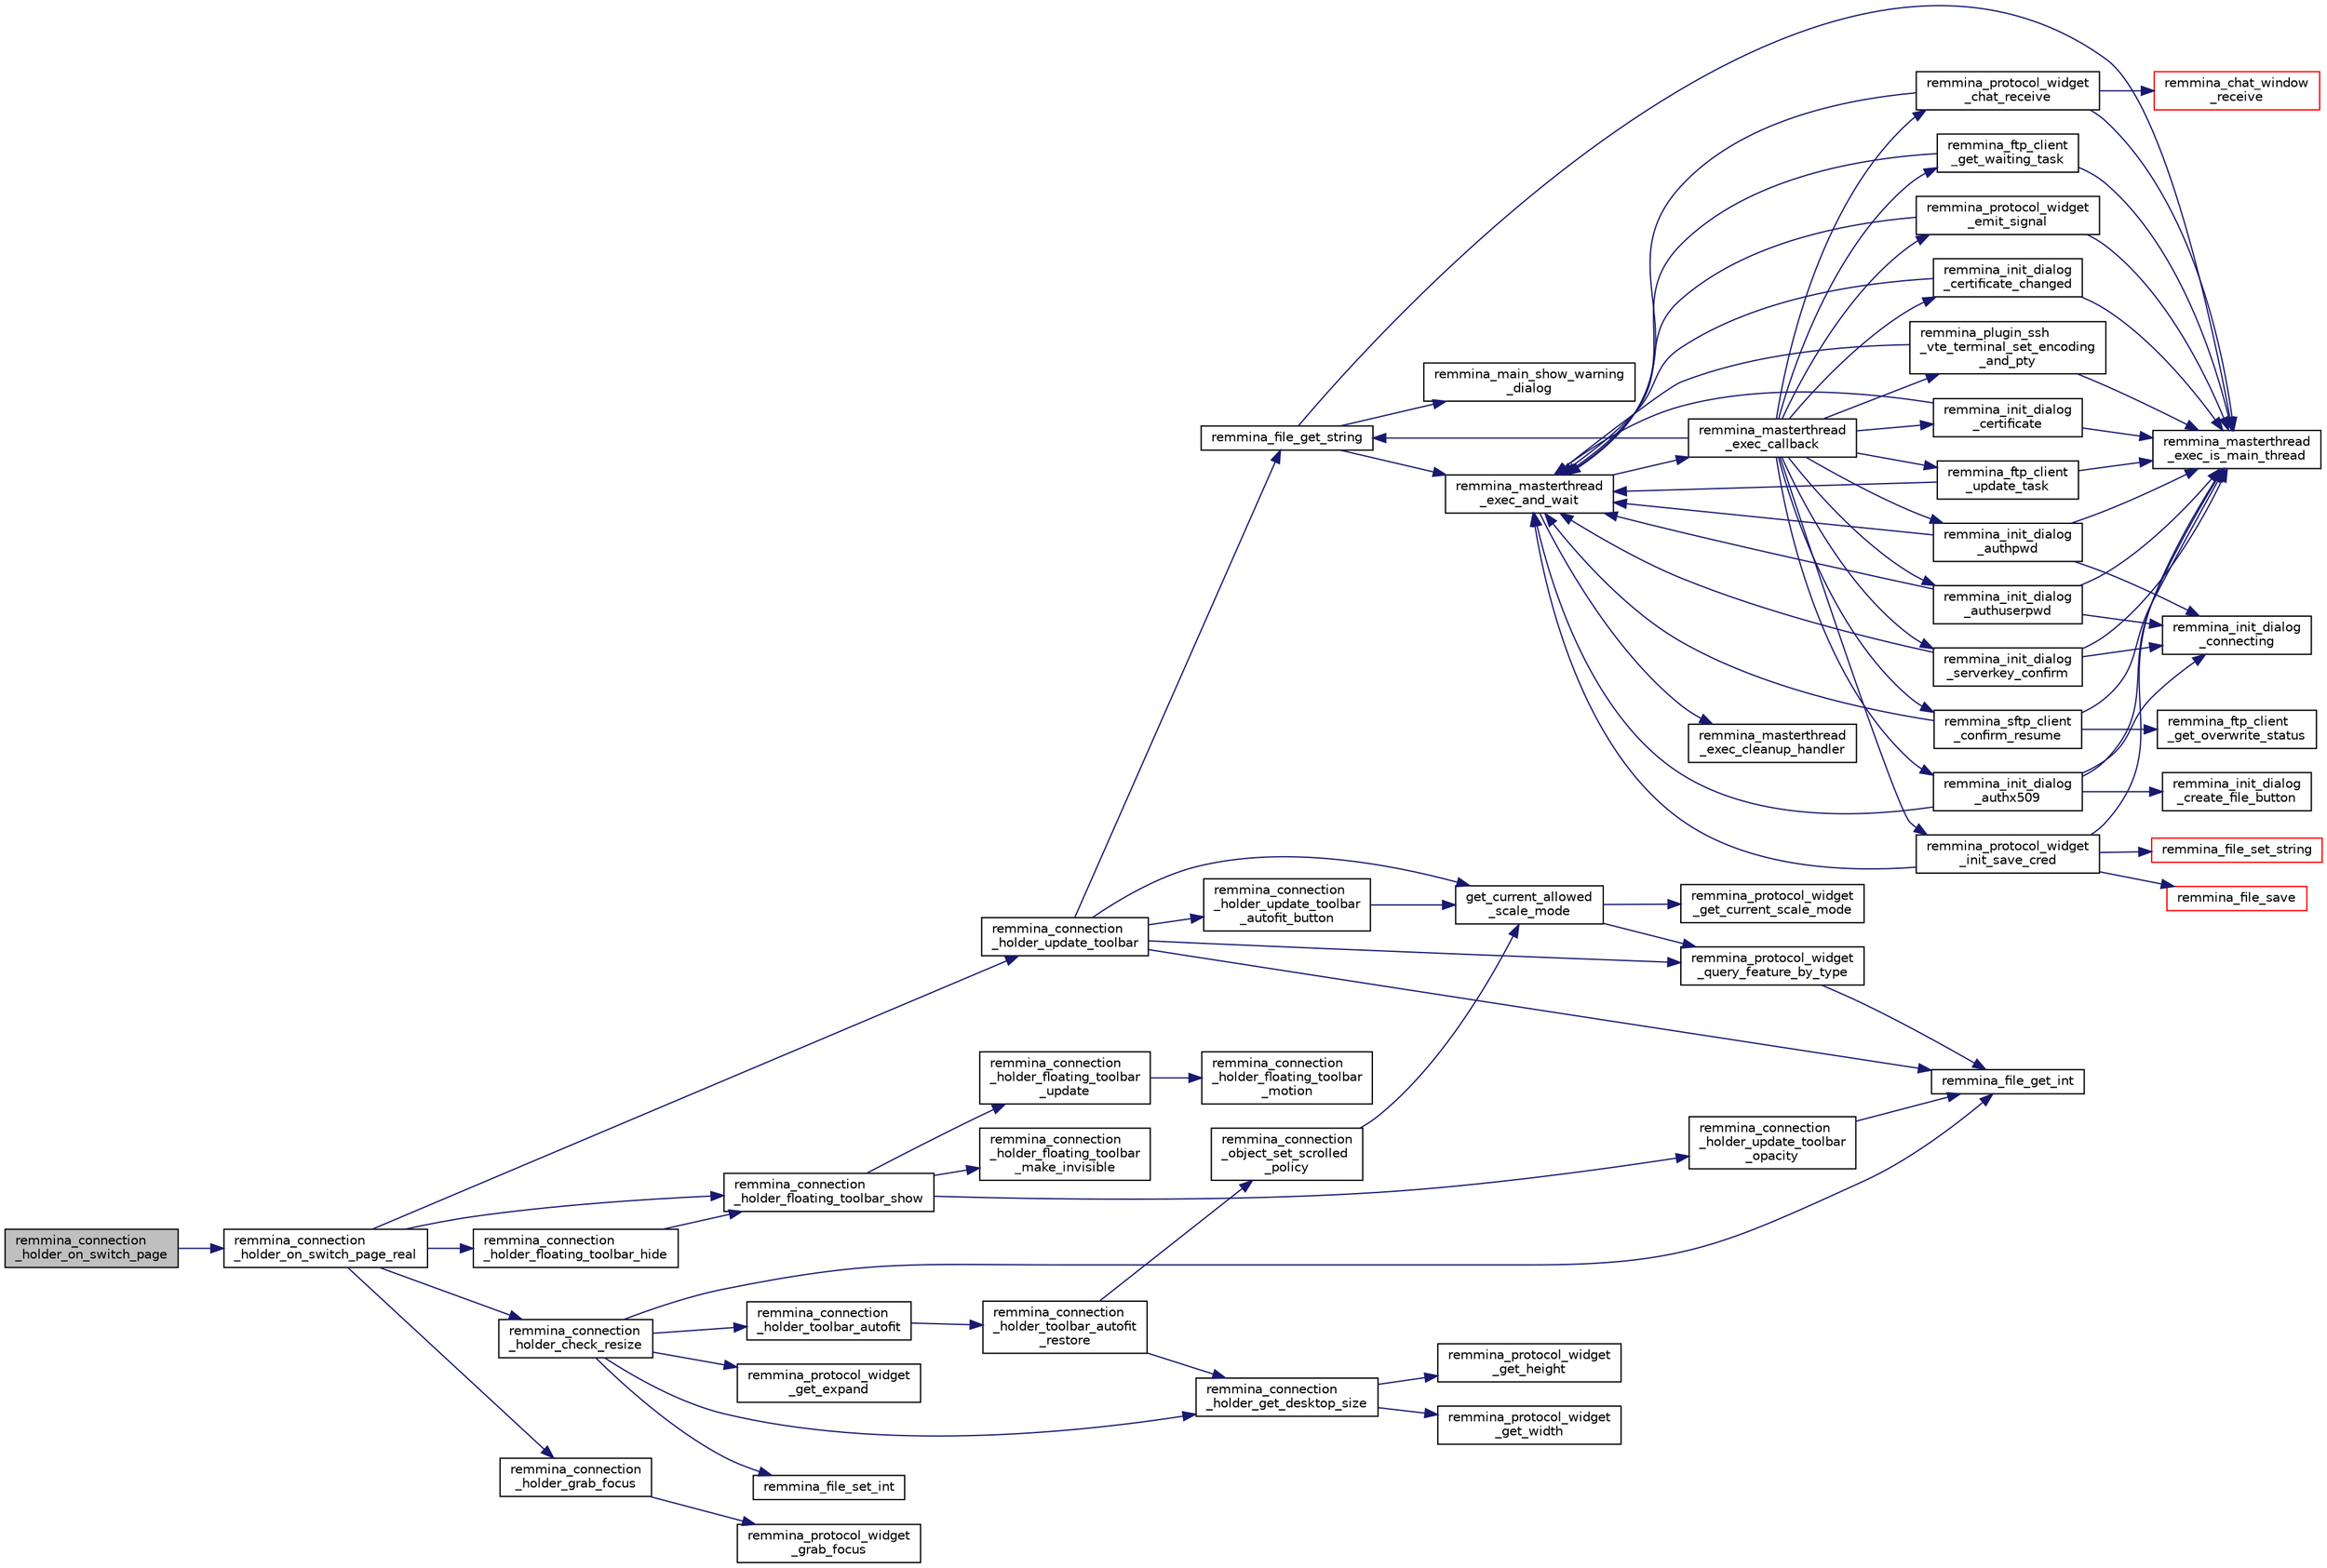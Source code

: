 digraph "remmina_connection_holder_on_switch_page"
{
  edge [fontname="Helvetica",fontsize="10",labelfontname="Helvetica",labelfontsize="10"];
  node [fontname="Helvetica",fontsize="10",shape=record];
  rankdir="LR";
  Node5094 [label="remmina_connection\l_holder_on_switch_page",height=0.2,width=0.4,color="black", fillcolor="grey75", style="filled", fontcolor="black"];
  Node5094 -> Node5095 [color="midnightblue",fontsize="10",style="solid",fontname="Helvetica"];
  Node5095 [label="remmina_connection\l_holder_on_switch_page_real",height=0.2,width=0.4,color="black", fillcolor="white", style="filled",URL="$remmina__connection__window_8c.html#af0cc437cd94ed03047f1e2b195317b54"];
  Node5095 -> Node5096 [color="midnightblue",fontsize="10",style="solid",fontname="Helvetica"];
  Node5096 [label="remmina_connection\l_holder_floating_toolbar_show",height=0.2,width=0.4,color="black", fillcolor="white", style="filled",URL="$remmina__connection__window_8c.html#a147924e56eceebe1f61e47bf5af2218a"];
  Node5096 -> Node5097 [color="midnightblue",fontsize="10",style="solid",fontname="Helvetica"];
  Node5097 [label="remmina_connection\l_holder_update_toolbar\l_opacity",height=0.2,width=0.4,color="black", fillcolor="white", style="filled",URL="$remmina__connection__window_8c.html#aac6895538e595984302a03c07bc51fbe"];
  Node5097 -> Node5098 [color="midnightblue",fontsize="10",style="solid",fontname="Helvetica"];
  Node5098 [label="remmina_file_get_int",height=0.2,width=0.4,color="black", fillcolor="white", style="filled",URL="$remmina__file_8c.html#a4884356c195dcfb4ceacf641a1e74e66"];
  Node5096 -> Node5099 [color="midnightblue",fontsize="10",style="solid",fontname="Helvetica"];
  Node5099 [label="remmina_connection\l_holder_floating_toolbar\l_make_invisible",height=0.2,width=0.4,color="black", fillcolor="white", style="filled",URL="$remmina__connection__window_8c.html#af12f8b64866588b7b2360cbc2681ec40"];
  Node5096 -> Node5100 [color="midnightblue",fontsize="10",style="solid",fontname="Helvetica"];
  Node5100 [label="remmina_connection\l_holder_floating_toolbar\l_update",height=0.2,width=0.4,color="black", fillcolor="white", style="filled",URL="$remmina__connection__window_8c.html#a2b7b33331e6fe8c8c70be62038f9f5ea"];
  Node5100 -> Node5101 [color="midnightblue",fontsize="10",style="solid",fontname="Helvetica"];
  Node5101 [label="remmina_connection\l_holder_floating_toolbar\l_motion",height=0.2,width=0.4,color="black", fillcolor="white", style="filled",URL="$remmina__connection__window_8c.html#a0a92f6f998590a56e44964f0345f942b"];
  Node5095 -> Node5102 [color="midnightblue",fontsize="10",style="solid",fontname="Helvetica"];
  Node5102 [label="remmina_connection\l_holder_floating_toolbar_hide",height=0.2,width=0.4,color="black", fillcolor="white", style="filled",URL="$remmina__connection__window_8c.html#af0ca467e68db4fb9baa872d57ef3bca4"];
  Node5102 -> Node5096 [color="midnightblue",fontsize="10",style="solid",fontname="Helvetica"];
  Node5095 -> Node5103 [color="midnightblue",fontsize="10",style="solid",fontname="Helvetica"];
  Node5103 [label="remmina_connection\l_holder_update_toolbar",height=0.2,width=0.4,color="black", fillcolor="white", style="filled",URL="$remmina__connection__window_8c.html#a1b31d50e3792f41f4f78c1dbc1c5b27c"];
  Node5103 -> Node5104 [color="midnightblue",fontsize="10",style="solid",fontname="Helvetica"];
  Node5104 [label="remmina_connection\l_holder_update_toolbar\l_autofit_button",height=0.2,width=0.4,color="black", fillcolor="white", style="filled",URL="$remmina__connection__window_8c.html#adb407338a545724966a1c62d3bd60fb5"];
  Node5104 -> Node5105 [color="midnightblue",fontsize="10",style="solid",fontname="Helvetica"];
  Node5105 [label="get_current_allowed\l_scale_mode",height=0.2,width=0.4,color="black", fillcolor="white", style="filled",URL="$remmina__connection__window_8c.html#abbc84b2c450f62c288ff827c5d2c5cd2"];
  Node5105 -> Node5106 [color="midnightblue",fontsize="10",style="solid",fontname="Helvetica"];
  Node5106 [label="remmina_protocol_widget\l_get_current_scale_mode",height=0.2,width=0.4,color="black", fillcolor="white", style="filled",URL="$remmina__protocol__widget_8c.html#a5ec62969da54155e24edcb1d998f93f7"];
  Node5105 -> Node5107 [color="midnightblue",fontsize="10",style="solid",fontname="Helvetica"];
  Node5107 [label="remmina_protocol_widget\l_query_feature_by_type",height=0.2,width=0.4,color="black", fillcolor="white", style="filled",URL="$remmina__protocol__widget_8c.html#adbe15328275677cb38bd8c8a2d5e039d"];
  Node5107 -> Node5098 [color="midnightblue",fontsize="10",style="solid",fontname="Helvetica"];
  Node5103 -> Node5105 [color="midnightblue",fontsize="10",style="solid",fontname="Helvetica"];
  Node5103 -> Node5098 [color="midnightblue",fontsize="10",style="solid",fontname="Helvetica"];
  Node5103 -> Node5107 [color="midnightblue",fontsize="10",style="solid",fontname="Helvetica"];
  Node5103 -> Node5108 [color="midnightblue",fontsize="10",style="solid",fontname="Helvetica"];
  Node5108 [label="remmina_file_get_string",height=0.2,width=0.4,color="black", fillcolor="white", style="filled",URL="$remmina__file_8c.html#a8eb1b213d9d08c6ad13683ce05f4355e"];
  Node5108 -> Node5109 [color="midnightblue",fontsize="10",style="solid",fontname="Helvetica"];
  Node5109 [label="remmina_masterthread\l_exec_is_main_thread",height=0.2,width=0.4,color="black", fillcolor="white", style="filled",URL="$remmina__masterthread__exec_8c.html#a3a52e863a3a3da6da6bb5d36c13b7ff4"];
  Node5108 -> Node5110 [color="midnightblue",fontsize="10",style="solid",fontname="Helvetica"];
  Node5110 [label="remmina_masterthread\l_exec_and_wait",height=0.2,width=0.4,color="black", fillcolor="white", style="filled",URL="$remmina__masterthread__exec_8c.html#a14628c2470cac50e87916a70ea05c97d"];
  Node5110 -> Node5111 [color="midnightblue",fontsize="10",style="solid",fontname="Helvetica"];
  Node5111 [label="remmina_masterthread\l_exec_cleanup_handler",height=0.2,width=0.4,color="black", fillcolor="white", style="filled",URL="$remmina__masterthread__exec_8c.html#a94985f15fd0d27c037824ee90b0ecd3c"];
  Node5110 -> Node5112 [color="midnightblue",fontsize="10",style="solid",fontname="Helvetica"];
  Node5112 [label="remmina_masterthread\l_exec_callback",height=0.2,width=0.4,color="black", fillcolor="white", style="filled",URL="$remmina__masterthread__exec_8c.html#ae5c4d736f1856249c255430e010a179f"];
  Node5112 -> Node5113 [color="midnightblue",fontsize="10",style="solid",fontname="Helvetica"];
  Node5113 [label="remmina_protocol_widget\l_init_save_cred",height=0.2,width=0.4,color="black", fillcolor="white", style="filled",URL="$remmina__protocol__widget_8c.html#a7ac09ee83afa8a1a60cadf56b0ec83a6"];
  Node5113 -> Node5109 [color="midnightblue",fontsize="10",style="solid",fontname="Helvetica"];
  Node5113 -> Node5110 [color="midnightblue",fontsize="10",style="solid",fontname="Helvetica"];
  Node5113 -> Node5114 [color="midnightblue",fontsize="10",style="solid",fontname="Helvetica"];
  Node5114 [label="remmina_file_set_string",height=0.2,width=0.4,color="red", fillcolor="white", style="filled",URL="$remmina__file_8c.html#a85ca1ca2d0bf9ef29e490c6f4527a954"];
  Node5113 -> Node5117 [color="midnightblue",fontsize="10",style="solid",fontname="Helvetica"];
  Node5117 [label="remmina_file_save",height=0.2,width=0.4,color="red", fillcolor="white", style="filled",URL="$remmina__file_8c.html#a8c893a5deec9bc446bd89cc9973416c7"];
  Node5112 -> Node5159 [color="midnightblue",fontsize="10",style="solid",fontname="Helvetica"];
  Node5159 [label="remmina_protocol_widget\l_chat_receive",height=0.2,width=0.4,color="black", fillcolor="white", style="filled",URL="$remmina__protocol__widget_8c.html#ae2522242b3f39ee84ee8cf75170de0c0"];
  Node5159 -> Node5109 [color="midnightblue",fontsize="10",style="solid",fontname="Helvetica"];
  Node5159 -> Node5110 [color="midnightblue",fontsize="10",style="solid",fontname="Helvetica"];
  Node5159 -> Node5160 [color="midnightblue",fontsize="10",style="solid",fontname="Helvetica"];
  Node5160 [label="remmina_chat_window\l_receive",height=0.2,width=0.4,color="red", fillcolor="white", style="filled",URL="$remmina__chat__window_8c.html#a45724aed5474dd741563ffbf89237022"];
  Node5112 -> Node5108 [color="midnightblue",fontsize="10",style="solid",fontname="Helvetica"];
  Node5112 -> Node5163 [color="midnightblue",fontsize="10",style="solid",fontname="Helvetica"];
  Node5163 [label="remmina_init_dialog\l_serverkey_confirm",height=0.2,width=0.4,color="black", fillcolor="white", style="filled",URL="$remmina__init__dialog_8c.html#a11fba22fe5f7f85985e01b499a52e534"];
  Node5163 -> Node5109 [color="midnightblue",fontsize="10",style="solid",fontname="Helvetica"];
  Node5163 -> Node5110 [color="midnightblue",fontsize="10",style="solid",fontname="Helvetica"];
  Node5163 -> Node5164 [color="midnightblue",fontsize="10",style="solid",fontname="Helvetica"];
  Node5164 [label="remmina_init_dialog\l_connecting",height=0.2,width=0.4,color="black", fillcolor="white", style="filled",URL="$remmina__init__dialog_8c.html#a7602c5b714e02a10506977dd983e7446"];
  Node5112 -> Node5165 [color="midnightblue",fontsize="10",style="solid",fontname="Helvetica"];
  Node5165 [label="remmina_init_dialog\l_authpwd",height=0.2,width=0.4,color="black", fillcolor="white", style="filled",URL="$remmina__init__dialog_8c.html#a755fc90b41b65cd6106915ab501433fa"];
  Node5165 -> Node5109 [color="midnightblue",fontsize="10",style="solid",fontname="Helvetica"];
  Node5165 -> Node5110 [color="midnightblue",fontsize="10",style="solid",fontname="Helvetica"];
  Node5165 -> Node5164 [color="midnightblue",fontsize="10",style="solid",fontname="Helvetica"];
  Node5112 -> Node5166 [color="midnightblue",fontsize="10",style="solid",fontname="Helvetica"];
  Node5166 [label="remmina_init_dialog\l_authuserpwd",height=0.2,width=0.4,color="black", fillcolor="white", style="filled",URL="$remmina__init__dialog_8c.html#ad941f2348cd1752fc9d58c263690726c"];
  Node5166 -> Node5109 [color="midnightblue",fontsize="10",style="solid",fontname="Helvetica"];
  Node5166 -> Node5110 [color="midnightblue",fontsize="10",style="solid",fontname="Helvetica"];
  Node5166 -> Node5164 [color="midnightblue",fontsize="10",style="solid",fontname="Helvetica"];
  Node5112 -> Node5167 [color="midnightblue",fontsize="10",style="solid",fontname="Helvetica"];
  Node5167 [label="remmina_init_dialog\l_certificate",height=0.2,width=0.4,color="black", fillcolor="white", style="filled",URL="$remmina__init__dialog_8c.html#abd47233840e1eefc1d511bc4e153b98b"];
  Node5167 -> Node5109 [color="midnightblue",fontsize="10",style="solid",fontname="Helvetica"];
  Node5167 -> Node5110 [color="midnightblue",fontsize="10",style="solid",fontname="Helvetica"];
  Node5112 -> Node5168 [color="midnightblue",fontsize="10",style="solid",fontname="Helvetica"];
  Node5168 [label="remmina_init_dialog\l_certificate_changed",height=0.2,width=0.4,color="black", fillcolor="white", style="filled",URL="$remmina__init__dialog_8c.html#a07e0824fe19e8169d076878aca502fc8"];
  Node5168 -> Node5109 [color="midnightblue",fontsize="10",style="solid",fontname="Helvetica"];
  Node5168 -> Node5110 [color="midnightblue",fontsize="10",style="solid",fontname="Helvetica"];
  Node5112 -> Node5169 [color="midnightblue",fontsize="10",style="solid",fontname="Helvetica"];
  Node5169 [label="remmina_init_dialog\l_authx509",height=0.2,width=0.4,color="black", fillcolor="white", style="filled",URL="$remmina__init__dialog_8c.html#a022dc4f1c87b00dac294837358394ddf"];
  Node5169 -> Node5109 [color="midnightblue",fontsize="10",style="solid",fontname="Helvetica"];
  Node5169 -> Node5110 [color="midnightblue",fontsize="10",style="solid",fontname="Helvetica"];
  Node5169 -> Node5170 [color="midnightblue",fontsize="10",style="solid",fontname="Helvetica"];
  Node5170 [label="remmina_init_dialog\l_create_file_button",height=0.2,width=0.4,color="black", fillcolor="white", style="filled",URL="$remmina__init__dialog_8c.html#ad583daf796f4a3c43dbcce49ebcf240f"];
  Node5169 -> Node5164 [color="midnightblue",fontsize="10",style="solid",fontname="Helvetica"];
  Node5112 -> Node5171 [color="midnightblue",fontsize="10",style="solid",fontname="Helvetica"];
  Node5171 [label="remmina_ftp_client\l_update_task",height=0.2,width=0.4,color="black", fillcolor="white", style="filled",URL="$remmina__ftp__client_8c.html#ad96358f40ab056c91f796ddda886a1dd"];
  Node5171 -> Node5109 [color="midnightblue",fontsize="10",style="solid",fontname="Helvetica"];
  Node5171 -> Node5110 [color="midnightblue",fontsize="10",style="solid",fontname="Helvetica"];
  Node5112 -> Node5172 [color="midnightblue",fontsize="10",style="solid",fontname="Helvetica"];
  Node5172 [label="remmina_ftp_client\l_get_waiting_task",height=0.2,width=0.4,color="black", fillcolor="white", style="filled",URL="$remmina__ftp__client_8c.html#a33e4993b60c36eae89a6a0a943d28141"];
  Node5172 -> Node5109 [color="midnightblue",fontsize="10",style="solid",fontname="Helvetica"];
  Node5172 -> Node5110 [color="midnightblue",fontsize="10",style="solid",fontname="Helvetica"];
  Node5112 -> Node5173 [color="midnightblue",fontsize="10",style="solid",fontname="Helvetica"];
  Node5173 [label="remmina_protocol_widget\l_emit_signal",height=0.2,width=0.4,color="black", fillcolor="white", style="filled",URL="$remmina__protocol__widget_8c.html#ac3e5a7f14aef4adb2e57d35e9c180b3b"];
  Node5173 -> Node5109 [color="midnightblue",fontsize="10",style="solid",fontname="Helvetica"];
  Node5173 -> Node5110 [color="midnightblue",fontsize="10",style="solid",fontname="Helvetica"];
  Node5112 -> Node5174 [color="midnightblue",fontsize="10",style="solid",fontname="Helvetica"];
  Node5174 [label="remmina_sftp_client\l_confirm_resume",height=0.2,width=0.4,color="black", fillcolor="white", style="filled",URL="$remmina__sftp__client_8c.html#a138904893cb9c7f6535b8dfc7ba17e33"];
  Node5174 -> Node5175 [color="midnightblue",fontsize="10",style="solid",fontname="Helvetica"];
  Node5175 [label="remmina_ftp_client\l_get_overwrite_status",height=0.2,width=0.4,color="black", fillcolor="white", style="filled",URL="$remmina__ftp__client_8c.html#a20d0575c04eb24553aeba7d0316e7a2e"];
  Node5174 -> Node5109 [color="midnightblue",fontsize="10",style="solid",fontname="Helvetica"];
  Node5174 -> Node5110 [color="midnightblue",fontsize="10",style="solid",fontname="Helvetica"];
  Node5112 -> Node5176 [color="midnightblue",fontsize="10",style="solid",fontname="Helvetica"];
  Node5176 [label="remmina_plugin_ssh\l_vte_terminal_set_encoding\l_and_pty",height=0.2,width=0.4,color="black", fillcolor="white", style="filled",URL="$remmina__ssh__plugin_8c.html#adc8e3776e67abca9ab913bc33172e4ce"];
  Node5176 -> Node5109 [color="midnightblue",fontsize="10",style="solid",fontname="Helvetica"];
  Node5176 -> Node5110 [color="midnightblue",fontsize="10",style="solid",fontname="Helvetica"];
  Node5108 -> Node5116 [color="midnightblue",fontsize="10",style="solid",fontname="Helvetica"];
  Node5116 [label="remmina_main_show_warning\l_dialog",height=0.2,width=0.4,color="black", fillcolor="white", style="filled",URL="$remmina__main_8c.html#ad99b9c0bf2fa8c166a8b4a09e06ffdf7"];
  Node5095 -> Node5177 [color="midnightblue",fontsize="10",style="solid",fontname="Helvetica"];
  Node5177 [label="remmina_connection\l_holder_grab_focus",height=0.2,width=0.4,color="black", fillcolor="white", style="filled",URL="$remmina__connection__window_8c.html#ad6f6d8dd7e157f8fffabb6c22ec604e3"];
  Node5177 -> Node5178 [color="midnightblue",fontsize="10",style="solid",fontname="Helvetica"];
  Node5178 [label="remmina_protocol_widget\l_grab_focus",height=0.2,width=0.4,color="black", fillcolor="white", style="filled",URL="$remmina__protocol__widget_8c.html#a290eb68f0e86de1b7b82e2d98a1494d1"];
  Node5095 -> Node5179 [color="midnightblue",fontsize="10",style="solid",fontname="Helvetica"];
  Node5179 [label="remmina_connection\l_holder_check_resize",height=0.2,width=0.4,color="black", fillcolor="white", style="filled",URL="$remmina__connection__window_8c.html#adf48e258e535235d29c9638333488920"];
  Node5179 -> Node5180 [color="midnightblue",fontsize="10",style="solid",fontname="Helvetica"];
  Node5180 [label="remmina_connection\l_holder_get_desktop_size",height=0.2,width=0.4,color="black", fillcolor="white", style="filled",URL="$remmina__connection__window_8c.html#acf5d62eb5dda2e3a1a76c4bcbb926fb8"];
  Node5180 -> Node5181 [color="midnightblue",fontsize="10",style="solid",fontname="Helvetica"];
  Node5181 [label="remmina_protocol_widget\l_get_width",height=0.2,width=0.4,color="black", fillcolor="white", style="filled",URL="$remmina__protocol__widget_8c.html#aaf355ea7103fc57a4cbc7b815cde2995"];
  Node5180 -> Node5182 [color="midnightblue",fontsize="10",style="solid",fontname="Helvetica"];
  Node5182 [label="remmina_protocol_widget\l_get_height",height=0.2,width=0.4,color="black", fillcolor="white", style="filled",URL="$remmina__protocol__widget_8c.html#ae609b351fff17c235251b0ba7c480da5"];
  Node5179 -> Node5183 [color="midnightblue",fontsize="10",style="solid",fontname="Helvetica"];
  Node5183 [label="remmina_protocol_widget\l_get_expand",height=0.2,width=0.4,color="black", fillcolor="white", style="filled",URL="$remmina__protocol__widget_8c.html#a25bcb2ae99449624fed6f770218e3d25"];
  Node5179 -> Node5098 [color="midnightblue",fontsize="10",style="solid",fontname="Helvetica"];
  Node5179 -> Node5184 [color="midnightblue",fontsize="10",style="solid",fontname="Helvetica"];
  Node5184 [label="remmina_file_set_int",height=0.2,width=0.4,color="black", fillcolor="white", style="filled",URL="$remmina__file_8c.html#af153b0d289ac93f6ecdaa15d5f3b9b8c"];
  Node5179 -> Node5185 [color="midnightblue",fontsize="10",style="solid",fontname="Helvetica"];
  Node5185 [label="remmina_connection\l_holder_toolbar_autofit",height=0.2,width=0.4,color="black", fillcolor="white", style="filled",URL="$remmina__connection__window_8c.html#ac679e10d8be64d56ed13043dd4df7d1c"];
  Node5185 -> Node5186 [color="midnightblue",fontsize="10",style="solid",fontname="Helvetica"];
  Node5186 [label="remmina_connection\l_holder_toolbar_autofit\l_restore",height=0.2,width=0.4,color="black", fillcolor="white", style="filled",URL="$remmina__connection__window_8c.html#a92a6aa97bc751b0c096583a66351ada1"];
  Node5186 -> Node5180 [color="midnightblue",fontsize="10",style="solid",fontname="Helvetica"];
  Node5186 -> Node5187 [color="midnightblue",fontsize="10",style="solid",fontname="Helvetica"];
  Node5187 [label="remmina_connection\l_object_set_scrolled\l_policy",height=0.2,width=0.4,color="black", fillcolor="white", style="filled",URL="$remmina__connection__window_8c.html#ae80a730a48eefb689b9957c4f669a020"];
  Node5187 -> Node5105 [color="midnightblue",fontsize="10",style="solid",fontname="Helvetica"];
}
